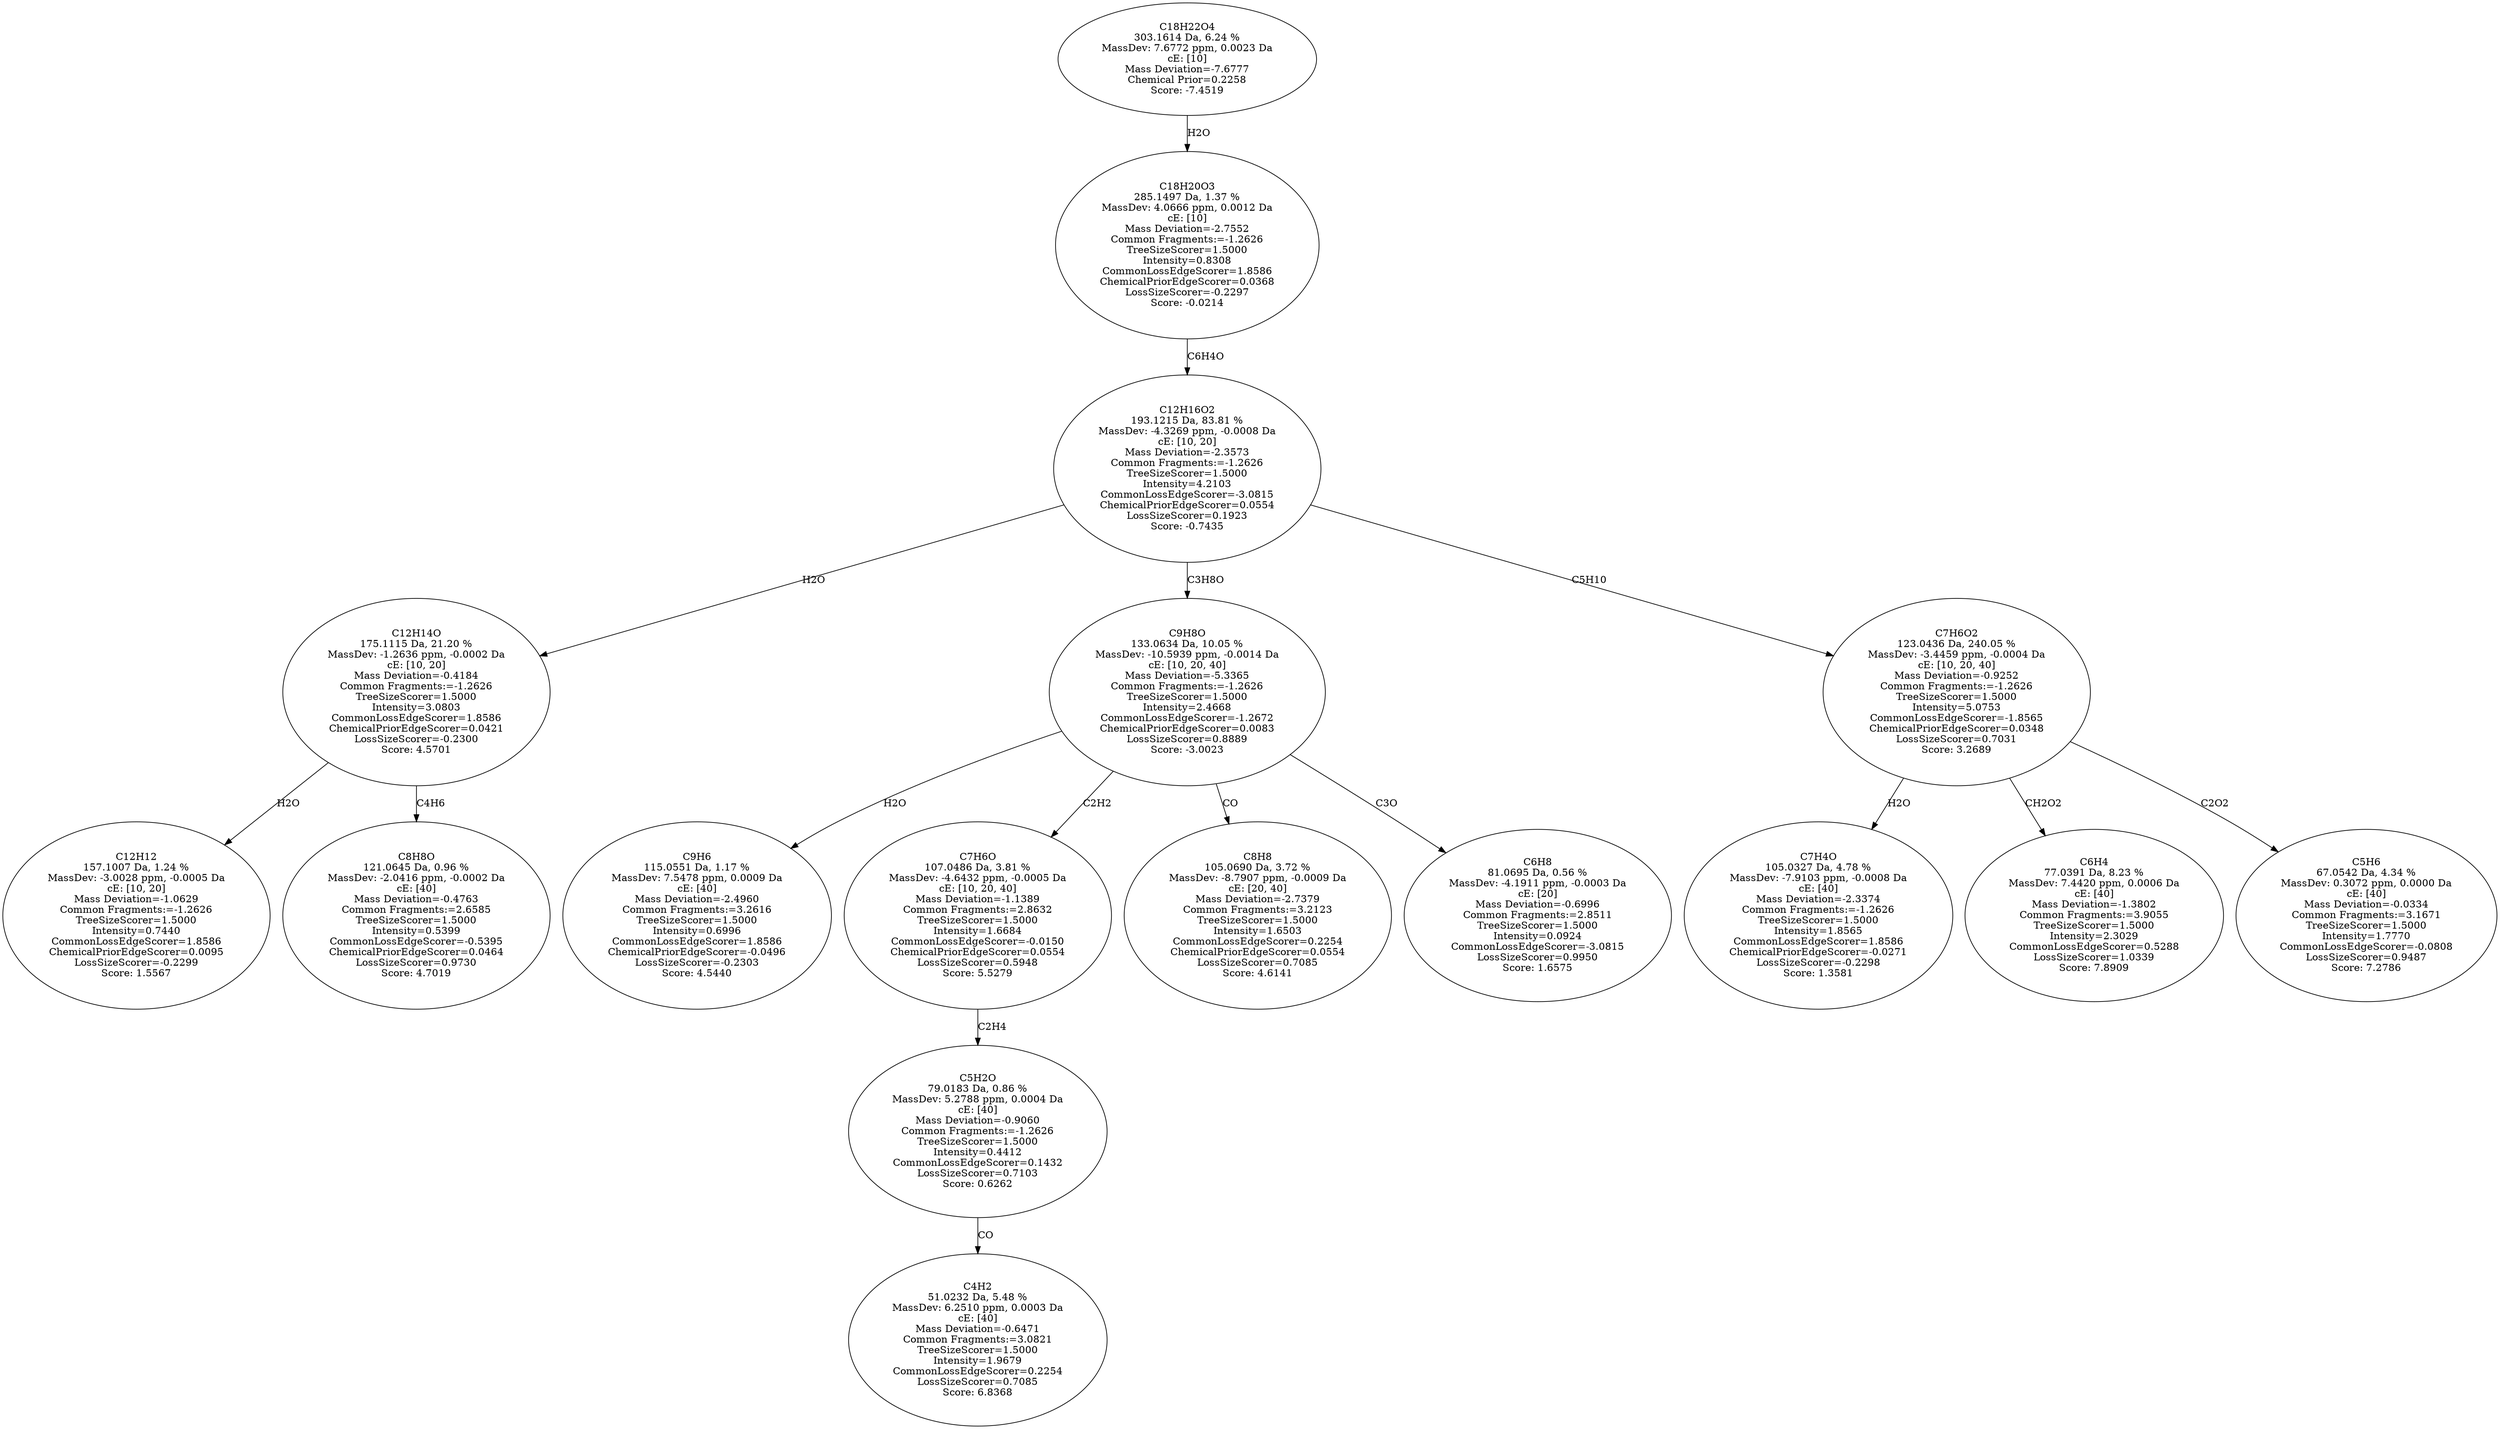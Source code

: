 strict digraph {
v1 [label="C12H12\n157.1007 Da, 1.24 %\nMassDev: -3.0028 ppm, -0.0005 Da\ncE: [10, 20]\nMass Deviation=-1.0629\nCommon Fragments:=-1.2626\nTreeSizeScorer=1.5000\nIntensity=0.7440\nCommonLossEdgeScorer=1.8586\nChemicalPriorEdgeScorer=0.0095\nLossSizeScorer=-0.2299\nScore: 1.5567"];
v2 [label="C8H8O\n121.0645 Da, 0.96 %\nMassDev: -2.0416 ppm, -0.0002 Da\ncE: [40]\nMass Deviation=-0.4763\nCommon Fragments:=2.6585\nTreeSizeScorer=1.5000\nIntensity=0.5399\nCommonLossEdgeScorer=-0.5395\nChemicalPriorEdgeScorer=0.0464\nLossSizeScorer=0.9730\nScore: 4.7019"];
v3 [label="C12H14O\n175.1115 Da, 21.20 %\nMassDev: -1.2636 ppm, -0.0002 Da\ncE: [10, 20]\nMass Deviation=-0.4184\nCommon Fragments:=-1.2626\nTreeSizeScorer=1.5000\nIntensity=3.0803\nCommonLossEdgeScorer=1.8586\nChemicalPriorEdgeScorer=0.0421\nLossSizeScorer=-0.2300\nScore: 4.5701"];
v4 [label="C9H6\n115.0551 Da, 1.17 %\nMassDev: 7.5478 ppm, 0.0009 Da\ncE: [40]\nMass Deviation=-2.4960\nCommon Fragments:=3.2616\nTreeSizeScorer=1.5000\nIntensity=0.6996\nCommonLossEdgeScorer=1.8586\nChemicalPriorEdgeScorer=-0.0496\nLossSizeScorer=-0.2303\nScore: 4.5440"];
v5 [label="C4H2\n51.0232 Da, 5.48 %\nMassDev: 6.2510 ppm, 0.0003 Da\ncE: [40]\nMass Deviation=-0.6471\nCommon Fragments:=3.0821\nTreeSizeScorer=1.5000\nIntensity=1.9679\nCommonLossEdgeScorer=0.2254\nLossSizeScorer=0.7085\nScore: 6.8368"];
v6 [label="C5H2O\n79.0183 Da, 0.86 %\nMassDev: 5.2788 ppm, 0.0004 Da\ncE: [40]\nMass Deviation=-0.9060\nCommon Fragments:=-1.2626\nTreeSizeScorer=1.5000\nIntensity=0.4412\nCommonLossEdgeScorer=0.1432\nLossSizeScorer=0.7103\nScore: 0.6262"];
v7 [label="C7H6O\n107.0486 Da, 3.81 %\nMassDev: -4.6432 ppm, -0.0005 Da\ncE: [10, 20, 40]\nMass Deviation=-1.1389\nCommon Fragments:=2.8632\nTreeSizeScorer=1.5000\nIntensity=1.6684\nCommonLossEdgeScorer=-0.0150\nChemicalPriorEdgeScorer=0.0554\nLossSizeScorer=0.5948\nScore: 5.5279"];
v8 [label="C8H8\n105.0690 Da, 3.72 %\nMassDev: -8.7907 ppm, -0.0009 Da\ncE: [20, 40]\nMass Deviation=-2.7379\nCommon Fragments:=3.2123\nTreeSizeScorer=1.5000\nIntensity=1.6503\nCommonLossEdgeScorer=0.2254\nChemicalPriorEdgeScorer=0.0554\nLossSizeScorer=0.7085\nScore: 4.6141"];
v9 [label="C6H8\n81.0695 Da, 0.56 %\nMassDev: -4.1911 ppm, -0.0003 Da\ncE: [20]\nMass Deviation=-0.6996\nCommon Fragments:=2.8511\nTreeSizeScorer=1.5000\nIntensity=0.0924\nCommonLossEdgeScorer=-3.0815\nLossSizeScorer=0.9950\nScore: 1.6575"];
v10 [label="C9H8O\n133.0634 Da, 10.05 %\nMassDev: -10.5939 ppm, -0.0014 Da\ncE: [10, 20, 40]\nMass Deviation=-5.3365\nCommon Fragments:=-1.2626\nTreeSizeScorer=1.5000\nIntensity=2.4668\nCommonLossEdgeScorer=-1.2672\nChemicalPriorEdgeScorer=0.0083\nLossSizeScorer=0.8889\nScore: -3.0023"];
v11 [label="C7H4O\n105.0327 Da, 4.78 %\nMassDev: -7.9103 ppm, -0.0008 Da\ncE: [40]\nMass Deviation=-2.3374\nCommon Fragments:=-1.2626\nTreeSizeScorer=1.5000\nIntensity=1.8565\nCommonLossEdgeScorer=1.8586\nChemicalPriorEdgeScorer=-0.0271\nLossSizeScorer=-0.2298\nScore: 1.3581"];
v12 [label="C6H4\n77.0391 Da, 8.23 %\nMassDev: 7.4420 ppm, 0.0006 Da\ncE: [40]\nMass Deviation=-1.3802\nCommon Fragments:=3.9055\nTreeSizeScorer=1.5000\nIntensity=2.3029\nCommonLossEdgeScorer=0.5288\nLossSizeScorer=1.0339\nScore: 7.8909"];
v13 [label="C5H6\n67.0542 Da, 4.34 %\nMassDev: 0.3072 ppm, 0.0000 Da\ncE: [40]\nMass Deviation=-0.0334\nCommon Fragments:=3.1671\nTreeSizeScorer=1.5000\nIntensity=1.7770\nCommonLossEdgeScorer=-0.0808\nLossSizeScorer=0.9487\nScore: 7.2786"];
v14 [label="C7H6O2\n123.0436 Da, 240.05 %\nMassDev: -3.4459 ppm, -0.0004 Da\ncE: [10, 20, 40]\nMass Deviation=-0.9252\nCommon Fragments:=-1.2626\nTreeSizeScorer=1.5000\nIntensity=5.0753\nCommonLossEdgeScorer=-1.8565\nChemicalPriorEdgeScorer=0.0348\nLossSizeScorer=0.7031\nScore: 3.2689"];
v15 [label="C12H16O2\n193.1215 Da, 83.81 %\nMassDev: -4.3269 ppm, -0.0008 Da\ncE: [10, 20]\nMass Deviation=-2.3573\nCommon Fragments:=-1.2626\nTreeSizeScorer=1.5000\nIntensity=4.2103\nCommonLossEdgeScorer=-3.0815\nChemicalPriorEdgeScorer=0.0554\nLossSizeScorer=0.1923\nScore: -0.7435"];
v16 [label="C18H20O3\n285.1497 Da, 1.37 %\nMassDev: 4.0666 ppm, 0.0012 Da\ncE: [10]\nMass Deviation=-2.7552\nCommon Fragments:=-1.2626\nTreeSizeScorer=1.5000\nIntensity=0.8308\nCommonLossEdgeScorer=1.8586\nChemicalPriorEdgeScorer=0.0368\nLossSizeScorer=-0.2297\nScore: -0.0214"];
v17 [label="C18H22O4\n303.1614 Da, 6.24 %\nMassDev: 7.6772 ppm, 0.0023 Da\ncE: [10]\nMass Deviation=-7.6777\nChemical Prior=0.2258\nScore: -7.4519"];
v3 -> v1 [label="H2O"];
v3 -> v2 [label="C4H6"];
v15 -> v3 [label="H2O"];
v10 -> v4 [label="H2O"];
v6 -> v5 [label="CO"];
v7 -> v6 [label="C2H4"];
v10 -> v7 [label="C2H2"];
v10 -> v8 [label="CO"];
v10 -> v9 [label="C3O"];
v15 -> v10 [label="C3H8O"];
v14 -> v11 [label="H2O"];
v14 -> v12 [label="CH2O2"];
v14 -> v13 [label="C2O2"];
v15 -> v14 [label="C5H10"];
v16 -> v15 [label="C6H4O"];
v17 -> v16 [label="H2O"];
}